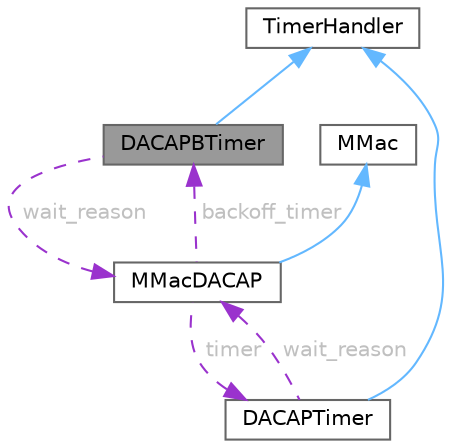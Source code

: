 digraph "DACAPBTimer"
{
 // LATEX_PDF_SIZE
  bgcolor="transparent";
  edge [fontname=Helvetica,fontsize=10,labelfontname=Helvetica,labelfontsize=10];
  node [fontname=Helvetica,fontsize=10,shape=box,height=0.2,width=0.4];
  Node1 [id="Node000001",label="DACAPBTimer",height=0.2,width=0.4,color="gray40", fillcolor="grey60", style="filled", fontcolor="black",tooltip="Class that represents the backoff timer in DACAP."];
  Node2 -> Node1 [id="edge1_Node000001_Node000002",dir="back",color="steelblue1",style="solid",tooltip=" "];
  Node2 [id="Node000002",label="TimerHandler",height=0.2,width=0.4,color="gray40", fillcolor="white", style="filled",tooltip=" "];
  Node3 -> Node1 [id="edge2_Node000001_Node000003",dir="back",color="darkorchid3",style="dashed",tooltip=" ",label=" wait_reason",fontcolor="grey" ];
  Node3 [id="Node000003",label="MMacDACAP",height=0.2,width=0.4,color="gray40", fillcolor="white", style="filled",URL="$classMMacDACAP.html",tooltip="Class that represents a DACAP node."];
  Node4 -> Node3 [id="edge3_Node000003_Node000004",dir="back",color="steelblue1",style="solid",tooltip=" "];
  Node4 [id="Node000004",label="MMac",height=0.2,width=0.4,color="gray40", fillcolor="white", style="filled",tooltip=" "];
  Node5 -> Node3 [id="edge4_Node000003_Node000005",dir="back",color="darkorchid3",style="dashed",tooltip=" ",label=" timer",fontcolor="grey" ];
  Node5 [id="Node000005",label="DACAPTimer",height=0.2,width=0.4,color="gray40", fillcolor="white", style="filled",URL="$classDACAPTimer.html",tooltip="Class that represents the timers in DACAP."];
  Node2 -> Node5 [id="edge5_Node000005_Node000002",dir="back",color="steelblue1",style="solid",tooltip=" "];
  Node3 -> Node5 [id="edge6_Node000005_Node000003",dir="back",color="darkorchid3",style="dashed",tooltip=" ",label=" wait_reason",fontcolor="grey" ];
  Node1 -> Node3 [id="edge7_Node000003_Node000001",dir="back",color="darkorchid3",style="dashed",tooltip=" ",label=" backoff_timer",fontcolor="grey" ];
}
